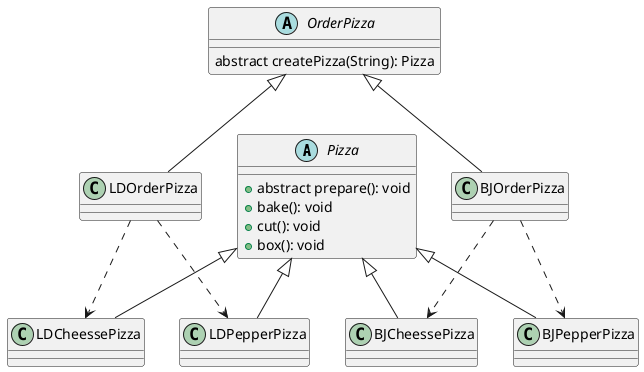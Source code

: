 @startuml
abstract class Pizza{
+abstract prepare(): void
+bake(): void
+cut(): void
+box(): void
}
class BJCheessePizza
class BJPepperPizza
class LDCheessePizza
class LDPepperPizza

Pizza <|-- BJCheessePizza
Pizza <|-- BJPepperPizza
Pizza <|-- LDCheessePizza
Pizza <|-- LDPepperPizza

abstract class OrderPizza{
abstract createPizza(String): Pizza
}
class BJOrderPizza
class LDOrderPizza

OrderPizza <|-- BJOrderPizza
OrderPizza <|-- LDOrderPizza

BJOrderPizza ..> BJCheessePizza
BJOrderPizza ..> BJPepperPizza

LDOrderPizza ..> LDCheessePizza
LDOrderPizza ..> LDPepperPizza

@enduml